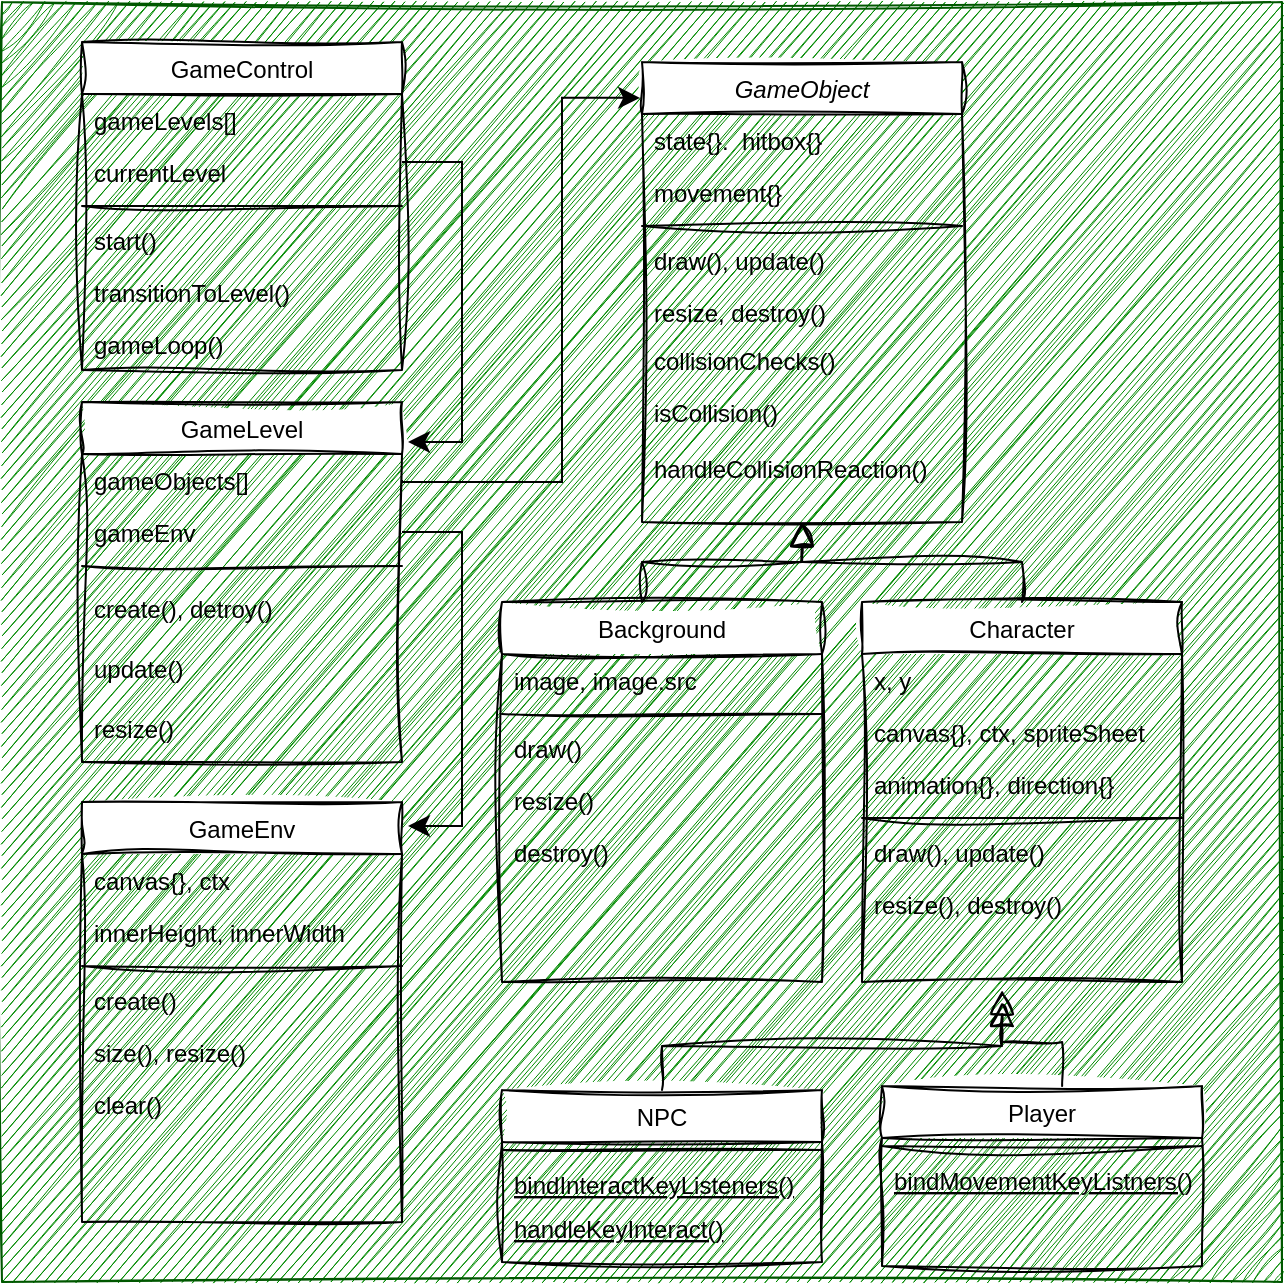 <mxfile>
    <diagram id="C5RBs43oDa-KdzZeNtuy" name="Page-1">
        <mxGraphModel dx="889" dy="404" grid="1" gridSize="10" guides="1" tooltips="1" connect="1" arrows="1" fold="1" page="1" pageScale="1" pageWidth="827" pageHeight="1169" math="0" shadow="0">
            <root>
                <mxCell id="WIyWlLk6GJQsqaUBKTNV-0"/>
                <mxCell id="WIyWlLk6GJQsqaUBKTNV-1" parent="WIyWlLk6GJQsqaUBKTNV-0"/>
                <mxCell id="24" value="" style="whiteSpace=wrap;html=1;aspect=fixed;rounded=0;fillColor=#008a00;strokeColor=#005700;fontColor=#ffffff;sketch=1;curveFitting=1;jiggle=2;" parent="WIyWlLk6GJQsqaUBKTNV-1" vertex="1">
                    <mxGeometry x="100" y="30" width="640" height="640" as="geometry"/>
                </mxCell>
                <mxCell id="zkfFHV4jXpPFQw0GAbJ--0" value="GameObject" style="swimlane;fontStyle=2;align=center;verticalAlign=top;childLayout=stackLayout;horizontal=1;startSize=26;horizontalStack=0;resizeParent=1;resizeLast=0;collapsible=1;marginBottom=0;rounded=0;shadow=0;strokeWidth=1;sketch=1;curveFitting=1;jiggle=2;" parent="WIyWlLk6GJQsqaUBKTNV-1" vertex="1">
                    <mxGeometry x="420" y="60" width="160" height="230" as="geometry">
                        <mxRectangle x="230" y="140" width="160" height="26" as="alternateBounds"/>
                    </mxGeometry>
                </mxCell>
                <mxCell id="43" value="state{}.  hitbox{}" style="text;align=left;verticalAlign=top;spacingLeft=4;spacingRight=4;overflow=hidden;rotatable=0;points=[[0,0.5],[1,0.5]];portConstraint=eastwest;sketch=1;curveFitting=1;jiggle=2;rounded=0;" parent="zkfFHV4jXpPFQw0GAbJ--0" vertex="1">
                    <mxGeometry y="26" width="160" height="26" as="geometry"/>
                </mxCell>
                <mxCell id="7" value="movement{}" style="text;align=left;verticalAlign=top;spacingLeft=4;spacingRight=4;overflow=hidden;rotatable=0;points=[[0,0.5],[1,0.5]];portConstraint=eastwest;rounded=0;shadow=0;html=0;sketch=1;curveFitting=1;jiggle=2;" parent="zkfFHV4jXpPFQw0GAbJ--0" vertex="1">
                    <mxGeometry y="52" width="160" height="26" as="geometry"/>
                </mxCell>
                <mxCell id="zkfFHV4jXpPFQw0GAbJ--4" value="" style="line;html=1;strokeWidth=1;align=left;verticalAlign=middle;spacingTop=-1;spacingLeft=3;spacingRight=3;rotatable=0;labelPosition=right;points=[];portConstraint=eastwest;sketch=1;curveFitting=1;jiggle=2;rounded=0;" parent="zkfFHV4jXpPFQw0GAbJ--0" vertex="1">
                    <mxGeometry y="78" width="160" height="8" as="geometry"/>
                </mxCell>
                <mxCell id="6" value="draw(), update()" style="text;align=left;verticalAlign=top;spacingLeft=4;spacingRight=4;overflow=hidden;rotatable=0;points=[[0,0.5],[1,0.5]];portConstraint=eastwest;sketch=1;curveFitting=1;jiggle=2;rounded=0;" parent="zkfFHV4jXpPFQw0GAbJ--0" vertex="1">
                    <mxGeometry y="86" width="160" height="26" as="geometry"/>
                </mxCell>
                <mxCell id="11" value="resize, destroy()" style="text;align=left;verticalAlign=top;spacingLeft=4;spacingRight=4;overflow=hidden;rotatable=0;points=[[0,0.5],[1,0.5]];portConstraint=eastwest;sketch=1;curveFitting=1;jiggle=2;rounded=0;" parent="zkfFHV4jXpPFQw0GAbJ--0" vertex="1">
                    <mxGeometry y="112" width="160" height="24" as="geometry"/>
                </mxCell>
                <mxCell id="73" value="collisionChecks()" style="text;align=left;verticalAlign=top;spacingLeft=4;spacingRight=4;overflow=hidden;rotatable=0;points=[[0,0.5],[1,0.5]];portConstraint=eastwest;sketch=1;curveFitting=1;jiggle=2;rounded=0;" parent="zkfFHV4jXpPFQw0GAbJ--0" vertex="1">
                    <mxGeometry y="136" width="160" height="26" as="geometry"/>
                </mxCell>
                <mxCell id="74" value="isCollision()" style="text;align=left;verticalAlign=top;spacingLeft=4;spacingRight=4;overflow=hidden;rotatable=0;points=[[0,0.5],[1,0.5]];portConstraint=eastwest;sketch=1;curveFitting=1;jiggle=2;rounded=0;" parent="zkfFHV4jXpPFQw0GAbJ--0" vertex="1">
                    <mxGeometry y="162" width="160" height="26" as="geometry"/>
                </mxCell>
                <mxCell id="zkfFHV4jXpPFQw0GAbJ--12" value="" style="endArrow=block;endSize=10;endFill=0;shadow=0;strokeWidth=1;rounded=0;edgeStyle=elbowEdgeStyle;elbow=vertical;sketch=1;curveFitting=1;jiggle=2;" parent="WIyWlLk6GJQsqaUBKTNV-1" target="zkfFHV4jXpPFQw0GAbJ--0" edge="1">
                    <mxGeometry width="160" relative="1" as="geometry">
                        <mxPoint x="420" y="330" as="sourcePoint"/>
                        <mxPoint x="290" y="203" as="targetPoint"/>
                    </mxGeometry>
                </mxCell>
                <mxCell id="zkfFHV4jXpPFQw0GAbJ--13" value="Character" style="swimlane;fontStyle=0;align=center;verticalAlign=top;childLayout=stackLayout;horizontal=1;startSize=26;horizontalStack=0;resizeParent=1;resizeLast=0;collapsible=1;marginBottom=0;rounded=0;shadow=0;strokeWidth=1;sketch=1;curveFitting=1;jiggle=2;" parent="WIyWlLk6GJQsqaUBKTNV-1" vertex="1">
                    <mxGeometry x="530" y="330" width="160" height="190" as="geometry">
                        <mxRectangle x="340" y="380" width="170" height="26" as="alternateBounds"/>
                    </mxGeometry>
                </mxCell>
                <mxCell id="zkfFHV4jXpPFQw0GAbJ--14" value="x, y" style="text;align=left;verticalAlign=top;spacingLeft=4;spacingRight=4;overflow=hidden;rotatable=0;points=[[0,0.5],[1,0.5]];portConstraint=eastwest;sketch=1;curveFitting=1;jiggle=2;rounded=0;" parent="zkfFHV4jXpPFQw0GAbJ--13" vertex="1">
                    <mxGeometry y="26" width="160" height="26" as="geometry"/>
                </mxCell>
                <mxCell id="3" value="canvas{}, ctx, spriteSheet" style="text;align=left;verticalAlign=top;spacingLeft=4;spacingRight=4;overflow=hidden;rotatable=0;points=[[0,0.5],[1,0.5]];portConstraint=eastwest;sketch=1;curveFitting=1;jiggle=2;rounded=0;" parent="zkfFHV4jXpPFQw0GAbJ--13" vertex="1">
                    <mxGeometry y="52" width="160" height="26" as="geometry"/>
                </mxCell>
                <mxCell id="9" value="animation{}, direction{}" style="text;align=left;verticalAlign=top;spacingLeft=4;spacingRight=4;overflow=hidden;rotatable=0;points=[[0,0.5],[1,0.5]];portConstraint=eastwest;sketch=1;curveFitting=1;jiggle=2;rounded=0;" parent="zkfFHV4jXpPFQw0GAbJ--13" vertex="1">
                    <mxGeometry y="78" width="160" height="26" as="geometry"/>
                </mxCell>
                <mxCell id="zkfFHV4jXpPFQw0GAbJ--15" value="" style="line;html=1;strokeWidth=1;align=left;verticalAlign=middle;spacingTop=-1;spacingLeft=3;spacingRight=3;rotatable=0;labelPosition=right;points=[];portConstraint=eastwest;sketch=1;curveFitting=1;jiggle=2;rounded=0;" parent="zkfFHV4jXpPFQw0GAbJ--13" vertex="1">
                    <mxGeometry y="104" width="160" height="8" as="geometry"/>
                </mxCell>
                <mxCell id="2" value="draw(), update()" style="text;align=left;verticalAlign=top;spacingLeft=4;spacingRight=4;overflow=hidden;rotatable=0;points=[[0,0.5],[1,0.5]];portConstraint=eastwest;sketch=1;curveFitting=1;jiggle=2;rounded=0;" parent="zkfFHV4jXpPFQw0GAbJ--13" vertex="1">
                    <mxGeometry y="112" width="160" height="26" as="geometry"/>
                </mxCell>
                <mxCell id="40" value="resize(), destroy()" style="text;align=left;verticalAlign=top;spacingLeft=4;spacingRight=4;overflow=hidden;rotatable=0;points=[[0,0.5],[1,0.5]];portConstraint=eastwest;sketch=1;curveFitting=1;jiggle=2;rounded=0;" parent="zkfFHV4jXpPFQw0GAbJ--13" vertex="1">
                    <mxGeometry y="138" width="160" height="26" as="geometry"/>
                </mxCell>
                <mxCell id="zkfFHV4jXpPFQw0GAbJ--16" value="" style="endArrow=block;endSize=10;endFill=0;shadow=0;strokeWidth=1;rounded=0;edgeStyle=elbowEdgeStyle;elbow=vertical;sketch=1;curveFitting=1;jiggle=2;" parent="WIyWlLk6GJQsqaUBKTNV-1" source="zkfFHV4jXpPFQw0GAbJ--13" target="zkfFHV4jXpPFQw0GAbJ--0" edge="1">
                    <mxGeometry width="160" relative="1" as="geometry">
                        <mxPoint x="300" y="373" as="sourcePoint"/>
                        <mxPoint x="400" y="271" as="targetPoint"/>
                    </mxGeometry>
                </mxCell>
                <mxCell id="17" value="GameControl" style="swimlane;fontStyle=0;align=center;verticalAlign=top;childLayout=stackLayout;horizontal=1;startSize=26;horizontalStack=0;resizeParent=1;resizeLast=0;collapsible=1;marginBottom=0;rounded=0;shadow=0;strokeWidth=1;sketch=1;curveFitting=1;jiggle=2;" parent="WIyWlLk6GJQsqaUBKTNV-1" vertex="1">
                    <mxGeometry x="140" y="50" width="160" height="164" as="geometry">
                        <mxRectangle x="340" y="380" width="170" height="26" as="alternateBounds"/>
                    </mxGeometry>
                </mxCell>
                <mxCell id="18" value="gameLevels[]" style="text;align=left;verticalAlign=top;spacingLeft=4;spacingRight=4;overflow=hidden;rotatable=0;points=[[0,0.5],[1,0.5]];portConstraint=eastwest;sketch=1;curveFitting=1;jiggle=2;rounded=0;" parent="17" vertex="1">
                    <mxGeometry y="26" width="160" height="26" as="geometry"/>
                </mxCell>
                <mxCell id="19" value="currentLevel&#xa;" style="text;align=left;verticalAlign=top;spacingLeft=4;spacingRight=4;overflow=hidden;rotatable=0;points=[[0,0.5],[1,0.5]];portConstraint=eastwest;sketch=1;curveFitting=1;jiggle=2;rounded=0;" parent="17" vertex="1">
                    <mxGeometry y="52" width="160" height="26" as="geometry"/>
                </mxCell>
                <mxCell id="22" value="" style="line;html=1;strokeWidth=1;align=left;verticalAlign=middle;spacingTop=-1;spacingLeft=3;spacingRight=3;rotatable=0;labelPosition=right;points=[];portConstraint=eastwest;sketch=1;curveFitting=1;jiggle=2;rounded=0;" parent="17" vertex="1">
                    <mxGeometry y="78" width="160" height="8" as="geometry"/>
                </mxCell>
                <mxCell id="23" value="start()" style="text;align=left;verticalAlign=top;spacingLeft=4;spacingRight=4;overflow=hidden;rotatable=0;points=[[0,0.5],[1,0.5]];portConstraint=eastwest;sketch=1;curveFitting=1;jiggle=2;rounded=0;" parent="17" vertex="1">
                    <mxGeometry y="86" width="160" height="26" as="geometry"/>
                </mxCell>
                <mxCell id="42" value="transitionToLevel()" style="text;align=left;verticalAlign=top;spacingLeft=4;spacingRight=4;overflow=hidden;rotatable=0;points=[[0,0.5],[1,0.5]];portConstraint=eastwest;sketch=1;curveFitting=1;jiggle=2;rounded=0;" parent="17" vertex="1">
                    <mxGeometry y="112" width="160" height="26" as="geometry"/>
                </mxCell>
                <mxCell id="69" value="gameLoop()" style="text;align=left;verticalAlign=top;spacingLeft=4;spacingRight=4;overflow=hidden;rotatable=0;points=[[0,0.5],[1,0.5]];portConstraint=eastwest;sketch=1;curveFitting=1;jiggle=2;rounded=0;" parent="17" vertex="1">
                    <mxGeometry y="138" width="160" height="26" as="geometry"/>
                </mxCell>
                <mxCell id="25" value="NPC" style="swimlane;fontStyle=0;align=center;verticalAlign=top;childLayout=stackLayout;horizontal=1;startSize=26;horizontalStack=0;resizeParent=1;resizeLast=0;collapsible=1;marginBottom=0;rounded=0;shadow=0;strokeWidth=1;sketch=1;curveFitting=1;jiggle=2;" parent="WIyWlLk6GJQsqaUBKTNV-1" vertex="1">
                    <mxGeometry x="350" y="574" width="160" height="86" as="geometry">
                        <mxRectangle x="130" y="380" width="160" height="26" as="alternateBounds"/>
                    </mxGeometry>
                </mxCell>
                <mxCell id="26" value="" style="line;html=1;strokeWidth=1;align=left;verticalAlign=middle;spacingTop=-1;spacingLeft=3;spacingRight=3;rotatable=0;labelPosition=right;points=[];portConstraint=eastwest;sketch=1;curveFitting=1;jiggle=2;rounded=0;" parent="25" vertex="1">
                    <mxGeometry y="26" width="160" height="8" as="geometry"/>
                </mxCell>
                <mxCell id="47" value="bindInteractKeyListeners()" style="text;align=left;verticalAlign=top;spacingLeft=4;spacingRight=4;overflow=hidden;rotatable=0;points=[[0,0.5],[1,0.5]];portConstraint=eastwest;fontStyle=4;sketch=1;curveFitting=1;jiggle=2;rounded=0;" parent="25" vertex="1">
                    <mxGeometry y="34" width="160" height="26" as="geometry"/>
                </mxCell>
                <mxCell id="30" value="Player" style="swimlane;fontStyle=0;align=center;verticalAlign=top;childLayout=stackLayout;horizontal=1;startSize=26;horizontalStack=0;resizeParent=1;resizeLast=0;collapsible=1;marginBottom=0;rounded=0;shadow=0;strokeWidth=1;sketch=1;curveFitting=1;jiggle=2;" parent="WIyWlLk6GJQsqaUBKTNV-1" vertex="1">
                    <mxGeometry x="540" y="572" width="160" height="90" as="geometry">
                        <mxRectangle x="130" y="380" width="160" height="26" as="alternateBounds"/>
                    </mxGeometry>
                </mxCell>
                <mxCell id="31" value="" style="line;html=1;strokeWidth=1;align=left;verticalAlign=middle;spacingTop=-1;spacingLeft=3;spacingRight=3;rotatable=0;labelPosition=right;points=[];portConstraint=eastwest;sketch=1;curveFitting=1;jiggle=2;rounded=0;" parent="30" vertex="1">
                    <mxGeometry y="26" width="160" height="8" as="geometry"/>
                </mxCell>
                <mxCell id="32" value="bindMovementKeyListners()" style="text;align=left;verticalAlign=top;spacingLeft=4;spacingRight=4;overflow=hidden;rotatable=0;points=[[0,0.5],[1,0.5]];portConstraint=eastwest;fontStyle=4;sketch=1;curveFitting=1;jiggle=2;rounded=0;" parent="30" vertex="1">
                    <mxGeometry y="34" width="160" height="26" as="geometry"/>
                </mxCell>
                <mxCell id="38" value="" style="endArrow=block;endSize=10;endFill=0;shadow=0;strokeWidth=1;rounded=0;edgeStyle=elbowEdgeStyle;elbow=vertical;sketch=1;curveFitting=1;jiggle=2;exitX=0.5;exitY=0;exitDx=0;exitDy=0;" parent="WIyWlLk6GJQsqaUBKTNV-1" source="25" edge="1">
                    <mxGeometry width="160" relative="1" as="geometry">
                        <mxPoint x="415" y="568" as="sourcePoint"/>
                        <mxPoint x="600" y="530" as="targetPoint"/>
                    </mxGeometry>
                </mxCell>
                <mxCell id="39" value="" style="endArrow=block;endSize=10;endFill=0;shadow=0;strokeWidth=1;rounded=0;edgeStyle=elbowEdgeStyle;elbow=vertical;sketch=1;curveFitting=1;jiggle=2;exitX=0.563;exitY=0;exitDx=0;exitDy=0;exitPerimeter=0;entryX=0.438;entryY=1.154;entryDx=0;entryDy=0;entryPerimeter=0;" parent="WIyWlLk6GJQsqaUBKTNV-1" source="30" edge="1">
                    <mxGeometry width="160" relative="1" as="geometry">
                        <mxPoint x="645" y="568" as="sourcePoint"/>
                        <mxPoint x="600.08" y="524.004" as="targetPoint"/>
                        <Array as="points">
                            <mxPoint x="570" y="550"/>
                        </Array>
                    </mxGeometry>
                </mxCell>
                <mxCell id="48" value="GameEnv" style="swimlane;fontStyle=0;align=center;verticalAlign=top;childLayout=stackLayout;horizontal=1;startSize=26;horizontalStack=0;resizeParent=1;resizeLast=0;collapsible=1;marginBottom=0;rounded=0;shadow=0;strokeWidth=1;sketch=1;curveFitting=1;jiggle=2;" parent="WIyWlLk6GJQsqaUBKTNV-1" vertex="1">
                    <mxGeometry x="140" y="430" width="160" height="210" as="geometry">
                        <mxRectangle x="340" y="380" width="170" height="26" as="alternateBounds"/>
                    </mxGeometry>
                </mxCell>
                <mxCell id="49" value="canvas{}, ctx" style="text;align=left;verticalAlign=top;spacingLeft=4;spacingRight=4;overflow=hidden;rotatable=0;points=[[0,0.5],[1,0.5]];portConstraint=eastwest;sketch=1;curveFitting=1;jiggle=2;rounded=0;" parent="48" vertex="1">
                    <mxGeometry y="26" width="160" height="26" as="geometry"/>
                </mxCell>
                <mxCell id="50" value="innerHeight, innerWidth" style="text;align=left;verticalAlign=top;spacingLeft=4;spacingRight=4;overflow=hidden;rotatable=0;points=[[0,0.5],[1,0.5]];portConstraint=eastwest;sketch=1;curveFitting=1;jiggle=2;rounded=0;" parent="48" vertex="1">
                    <mxGeometry y="52" width="160" height="26" as="geometry"/>
                </mxCell>
                <mxCell id="51" value="" style="line;html=1;strokeWidth=1;align=left;verticalAlign=middle;spacingTop=-1;spacingLeft=3;spacingRight=3;rotatable=0;labelPosition=right;points=[];portConstraint=eastwest;sketch=1;curveFitting=1;jiggle=2;rounded=0;" parent="48" vertex="1">
                    <mxGeometry y="78" width="160" height="8" as="geometry"/>
                </mxCell>
                <mxCell id="52" value="create()" style="text;align=left;verticalAlign=top;spacingLeft=4;spacingRight=4;overflow=hidden;rotatable=0;points=[[0,0.5],[1,0.5]];portConstraint=eastwest;sketch=1;curveFitting=1;jiggle=2;rounded=0;" parent="48" vertex="1">
                    <mxGeometry y="86" width="160" height="26" as="geometry"/>
                </mxCell>
                <mxCell id="53" value="size(), resize()" style="text;align=left;verticalAlign=top;spacingLeft=4;spacingRight=4;overflow=hidden;rotatable=0;points=[[0,0.5],[1,0.5]];portConstraint=eastwest;sketch=1;curveFitting=1;jiggle=2;rounded=0;" parent="48" vertex="1">
                    <mxGeometry y="112" width="160" height="26" as="geometry"/>
                </mxCell>
                <mxCell id="54" value="clear()" style="text;align=left;verticalAlign=top;spacingLeft=4;spacingRight=4;overflow=hidden;rotatable=0;points=[[0,0.5],[1,0.5]];portConstraint=eastwest;sketch=1;curveFitting=1;jiggle=2;rounded=0;" parent="48" vertex="1">
                    <mxGeometry y="138" width="160" height="26" as="geometry"/>
                </mxCell>
                <mxCell id="55" value="GameLevel" style="swimlane;fontStyle=0;align=center;verticalAlign=top;childLayout=stackLayout;horizontal=1;startSize=26;horizontalStack=0;resizeParent=1;resizeLast=0;collapsible=1;marginBottom=0;rounded=0;shadow=0;strokeWidth=1;sketch=1;curveFitting=1;jiggle=2;" parent="WIyWlLk6GJQsqaUBKTNV-1" vertex="1">
                    <mxGeometry x="140" y="230" width="160" height="180" as="geometry">
                        <mxRectangle x="140" y="230" width="170" height="26" as="alternateBounds"/>
                    </mxGeometry>
                </mxCell>
                <mxCell id="56" value="gameObjects[]" style="text;align=left;verticalAlign=top;spacingLeft=4;spacingRight=4;overflow=hidden;rotatable=0;points=[[0,0.5],[1,0.5]];portConstraint=eastwest;sketch=1;curveFitting=1;jiggle=2;rounded=0;" parent="55" vertex="1">
                    <mxGeometry y="26" width="160" height="26" as="geometry"/>
                </mxCell>
                <mxCell id="57" value="gameEnv" style="text;align=left;verticalAlign=top;spacingLeft=4;spacingRight=4;overflow=hidden;rotatable=0;points=[[0,0.5],[1,0.5]];portConstraint=eastwest;sketch=1;curveFitting=1;jiggle=2;rounded=0;" parent="55" vertex="1">
                    <mxGeometry y="52" width="160" height="26" as="geometry"/>
                </mxCell>
                <mxCell id="58" value="" style="line;html=1;strokeWidth=1;align=left;verticalAlign=middle;spacingTop=-1;spacingLeft=3;spacingRight=3;rotatable=0;labelPosition=right;points=[];portConstraint=eastwest;sketch=1;curveFitting=1;jiggle=2;rounded=0;" parent="55" vertex="1">
                    <mxGeometry y="78" width="160" height="8" as="geometry"/>
                </mxCell>
                <mxCell id="62" value="" style="edgeStyle=segmentEdgeStyle;endArrow=classic;html=1;curved=0;rounded=0;endSize=8;startSize=8;entryX=1.019;entryY=0.111;entryDx=0;entryDy=0;entryPerimeter=0;" parent="WIyWlLk6GJQsqaUBKTNV-1" source="17" target="55" edge="1">
                    <mxGeometry width="50" height="50" relative="1" as="geometry">
                        <mxPoint x="330" y="210" as="sourcePoint"/>
                        <mxPoint x="380" y="160" as="targetPoint"/>
                        <Array as="points">
                            <mxPoint x="330" y="110"/>
                            <mxPoint x="330" y="250"/>
                        </Array>
                    </mxGeometry>
                </mxCell>
                <mxCell id="64" value="" style="edgeStyle=segmentEdgeStyle;endArrow=classic;html=1;curved=0;rounded=0;endSize=8;startSize=8;exitX=1;exitY=0.5;exitDx=0;exitDy=0;entryX=-0.006;entryY=0.078;entryDx=0;entryDy=0;entryPerimeter=0;" parent="WIyWlLk6GJQsqaUBKTNV-1" source="56" target="zkfFHV4jXpPFQw0GAbJ--0" edge="1">
                    <mxGeometry width="50" height="50" relative="1" as="geometry">
                        <mxPoint x="340" y="304" as="sourcePoint"/>
                        <mxPoint x="390" y="254" as="targetPoint"/>
                        <Array as="points">
                            <mxPoint x="300" y="270"/>
                            <mxPoint x="380" y="270"/>
                            <mxPoint x="380" y="78"/>
                        </Array>
                    </mxGeometry>
                </mxCell>
                <mxCell id="65" value="" style="edgeStyle=segmentEdgeStyle;endArrow=classic;html=1;curved=0;rounded=0;endSize=8;startSize=8;entryX=1.019;entryY=0.111;entryDx=0;entryDy=0;entryPerimeter=0;exitX=1;exitY=0.5;exitDx=0;exitDy=0;" parent="WIyWlLk6GJQsqaUBKTNV-1" source="57" edge="1">
                    <mxGeometry width="50" height="50" relative="1" as="geometry">
                        <mxPoint x="300" y="282" as="sourcePoint"/>
                        <mxPoint x="303.04" y="441.98" as="targetPoint"/>
                        <Array as="points">
                            <mxPoint x="330" y="295"/>
                            <mxPoint x="330" y="442"/>
                        </Array>
                    </mxGeometry>
                </mxCell>
                <mxCell id="67" value="update()" style="text;align=left;verticalAlign=top;spacingLeft=4;spacingRight=4;overflow=hidden;rotatable=0;points=[[0,0.5],[1,0.5]];portConstraint=eastwest;sketch=1;curveFitting=1;jiggle=2;rounded=0;" parent="WIyWlLk6GJQsqaUBKTNV-1" vertex="1">
                    <mxGeometry x="140" y="350" width="160" height="30" as="geometry"/>
                </mxCell>
                <mxCell id="70" value="resize()" style="text;align=left;verticalAlign=top;spacingLeft=4;spacingRight=4;overflow=hidden;rotatable=0;points=[[0,0.5],[1,0.5]];portConstraint=eastwest;sketch=1;curveFitting=1;jiggle=2;rounded=0;" parent="WIyWlLk6GJQsqaUBKTNV-1" vertex="1">
                    <mxGeometry x="140" y="380" width="160" height="30" as="geometry"/>
                </mxCell>
                <mxCell id="71" value="create(), detroy()" style="text;align=left;verticalAlign=top;spacingLeft=4;spacingRight=4;overflow=hidden;rotatable=0;points=[[0,0.5],[1,0.5]];portConstraint=eastwest;sketch=1;curveFitting=1;jiggle=2;rounded=0;" parent="WIyWlLk6GJQsqaUBKTNV-1" vertex="1">
                    <mxGeometry x="140" y="320" width="160" height="30" as="geometry"/>
                </mxCell>
                <mxCell id="75" value="Background" style="swimlane;fontStyle=0;align=center;verticalAlign=top;childLayout=stackLayout;horizontal=1;startSize=26;horizontalStack=0;resizeParent=1;resizeLast=0;collapsible=1;marginBottom=0;rounded=0;shadow=0;strokeWidth=1;sketch=1;curveFitting=1;jiggle=2;" parent="WIyWlLk6GJQsqaUBKTNV-1" vertex="1">
                    <mxGeometry x="350" y="330" width="160" height="190" as="geometry">
                        <mxRectangle x="340" y="380" width="170" height="26" as="alternateBounds"/>
                    </mxGeometry>
                </mxCell>
                <mxCell id="76" value="image, image.src" style="text;align=left;verticalAlign=top;spacingLeft=4;spacingRight=4;overflow=hidden;rotatable=0;points=[[0,0.5],[1,0.5]];portConstraint=eastwest;sketch=1;curveFitting=1;jiggle=2;rounded=0;" parent="75" vertex="1">
                    <mxGeometry y="26" width="160" height="26" as="geometry"/>
                </mxCell>
                <mxCell id="79" value="" style="line;html=1;strokeWidth=1;align=left;verticalAlign=middle;spacingTop=-1;spacingLeft=3;spacingRight=3;rotatable=0;labelPosition=right;points=[];portConstraint=eastwest;sketch=1;curveFitting=1;jiggle=2;rounded=0;" parent="75" vertex="1">
                    <mxGeometry y="52" width="160" height="8" as="geometry"/>
                </mxCell>
                <mxCell id="80" value="draw()" style="text;align=left;verticalAlign=top;spacingLeft=4;spacingRight=4;overflow=hidden;rotatable=0;points=[[0,0.5],[1,0.5]];portConstraint=eastwest;sketch=1;curveFitting=1;jiggle=2;rounded=0;" parent="75" vertex="1">
                    <mxGeometry y="60" width="160" height="26" as="geometry"/>
                </mxCell>
                <mxCell id="81" value="resize()" style="text;align=left;verticalAlign=top;spacingLeft=4;spacingRight=4;overflow=hidden;rotatable=0;points=[[0,0.5],[1,0.5]];portConstraint=eastwest;sketch=1;curveFitting=1;jiggle=2;rounded=0;" parent="75" vertex="1">
                    <mxGeometry y="86" width="160" height="26" as="geometry"/>
                </mxCell>
                <mxCell id="86" value="destroy()" style="text;align=left;verticalAlign=top;spacingLeft=4;spacingRight=4;overflow=hidden;rotatable=0;points=[[0,0.5],[1,0.5]];portConstraint=eastwest;sketch=1;curveFitting=1;jiggle=2;rounded=0;" vertex="1" parent="75">
                    <mxGeometry y="112" width="160" height="26" as="geometry"/>
                </mxCell>
                <mxCell id="84" value="handleKeyInteract()" style="text;align=left;verticalAlign=top;spacingLeft=4;spacingRight=4;overflow=hidden;rotatable=0;points=[[0,0.5],[1,0.5]];portConstraint=eastwest;fontStyle=4;sketch=1;curveFitting=1;jiggle=2;rounded=0;" parent="WIyWlLk6GJQsqaUBKTNV-1" vertex="1">
                    <mxGeometry x="350" y="630" width="160" height="26" as="geometry"/>
                </mxCell>
                <mxCell id="85" value="handleCollisionReaction()" style="text;align=left;verticalAlign=top;spacingLeft=4;spacingRight=4;overflow=hidden;rotatable=0;points=[[0,0.5],[1,0.5]];portConstraint=eastwest;sketch=1;curveFitting=1;jiggle=2;rounded=0;" parent="WIyWlLk6GJQsqaUBKTNV-1" vertex="1">
                    <mxGeometry x="420" y="250" width="160" height="26" as="geometry"/>
                </mxCell>
            </root>
        </mxGraphModel>
    </diagram>
</mxfile>